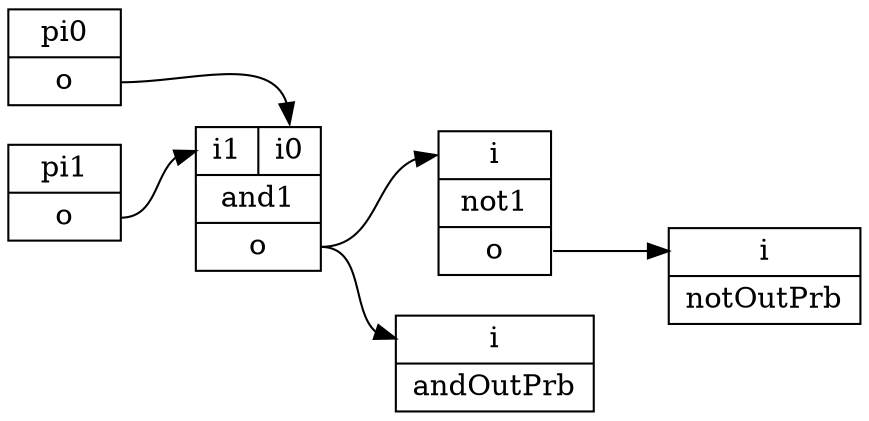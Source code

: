 digraph G {
        graph [rankdir = LR];

        notOutPrb[shape=record, orientation=180, label=" {<i>i}| notOutPrb"];
        not1[shape=record, orientation=90, label=" {<i>i}| not1 |{<o>o} "];
        andOutPrb[shape=record, orientation=90, label=" {<i>i}| andOutPrb"];
        pi0[shape=record, orientation=90, label="pi0 |{<o>o} "];
        pi1[shape=record, orientation=90, label="pi1 |{<o>o} "];
        and1[shape=record, orientation=90, label=" {<i1>i1 | <i0>i0}| and1 |{<o>o} "];

        not1:o -> notOutPrb:i;
        pi0:o -> and1:i0;
        pi1:o -> and1:i1;
        and1:o -> andOutPrb:i;
        and1:o -> not1:i;
}
